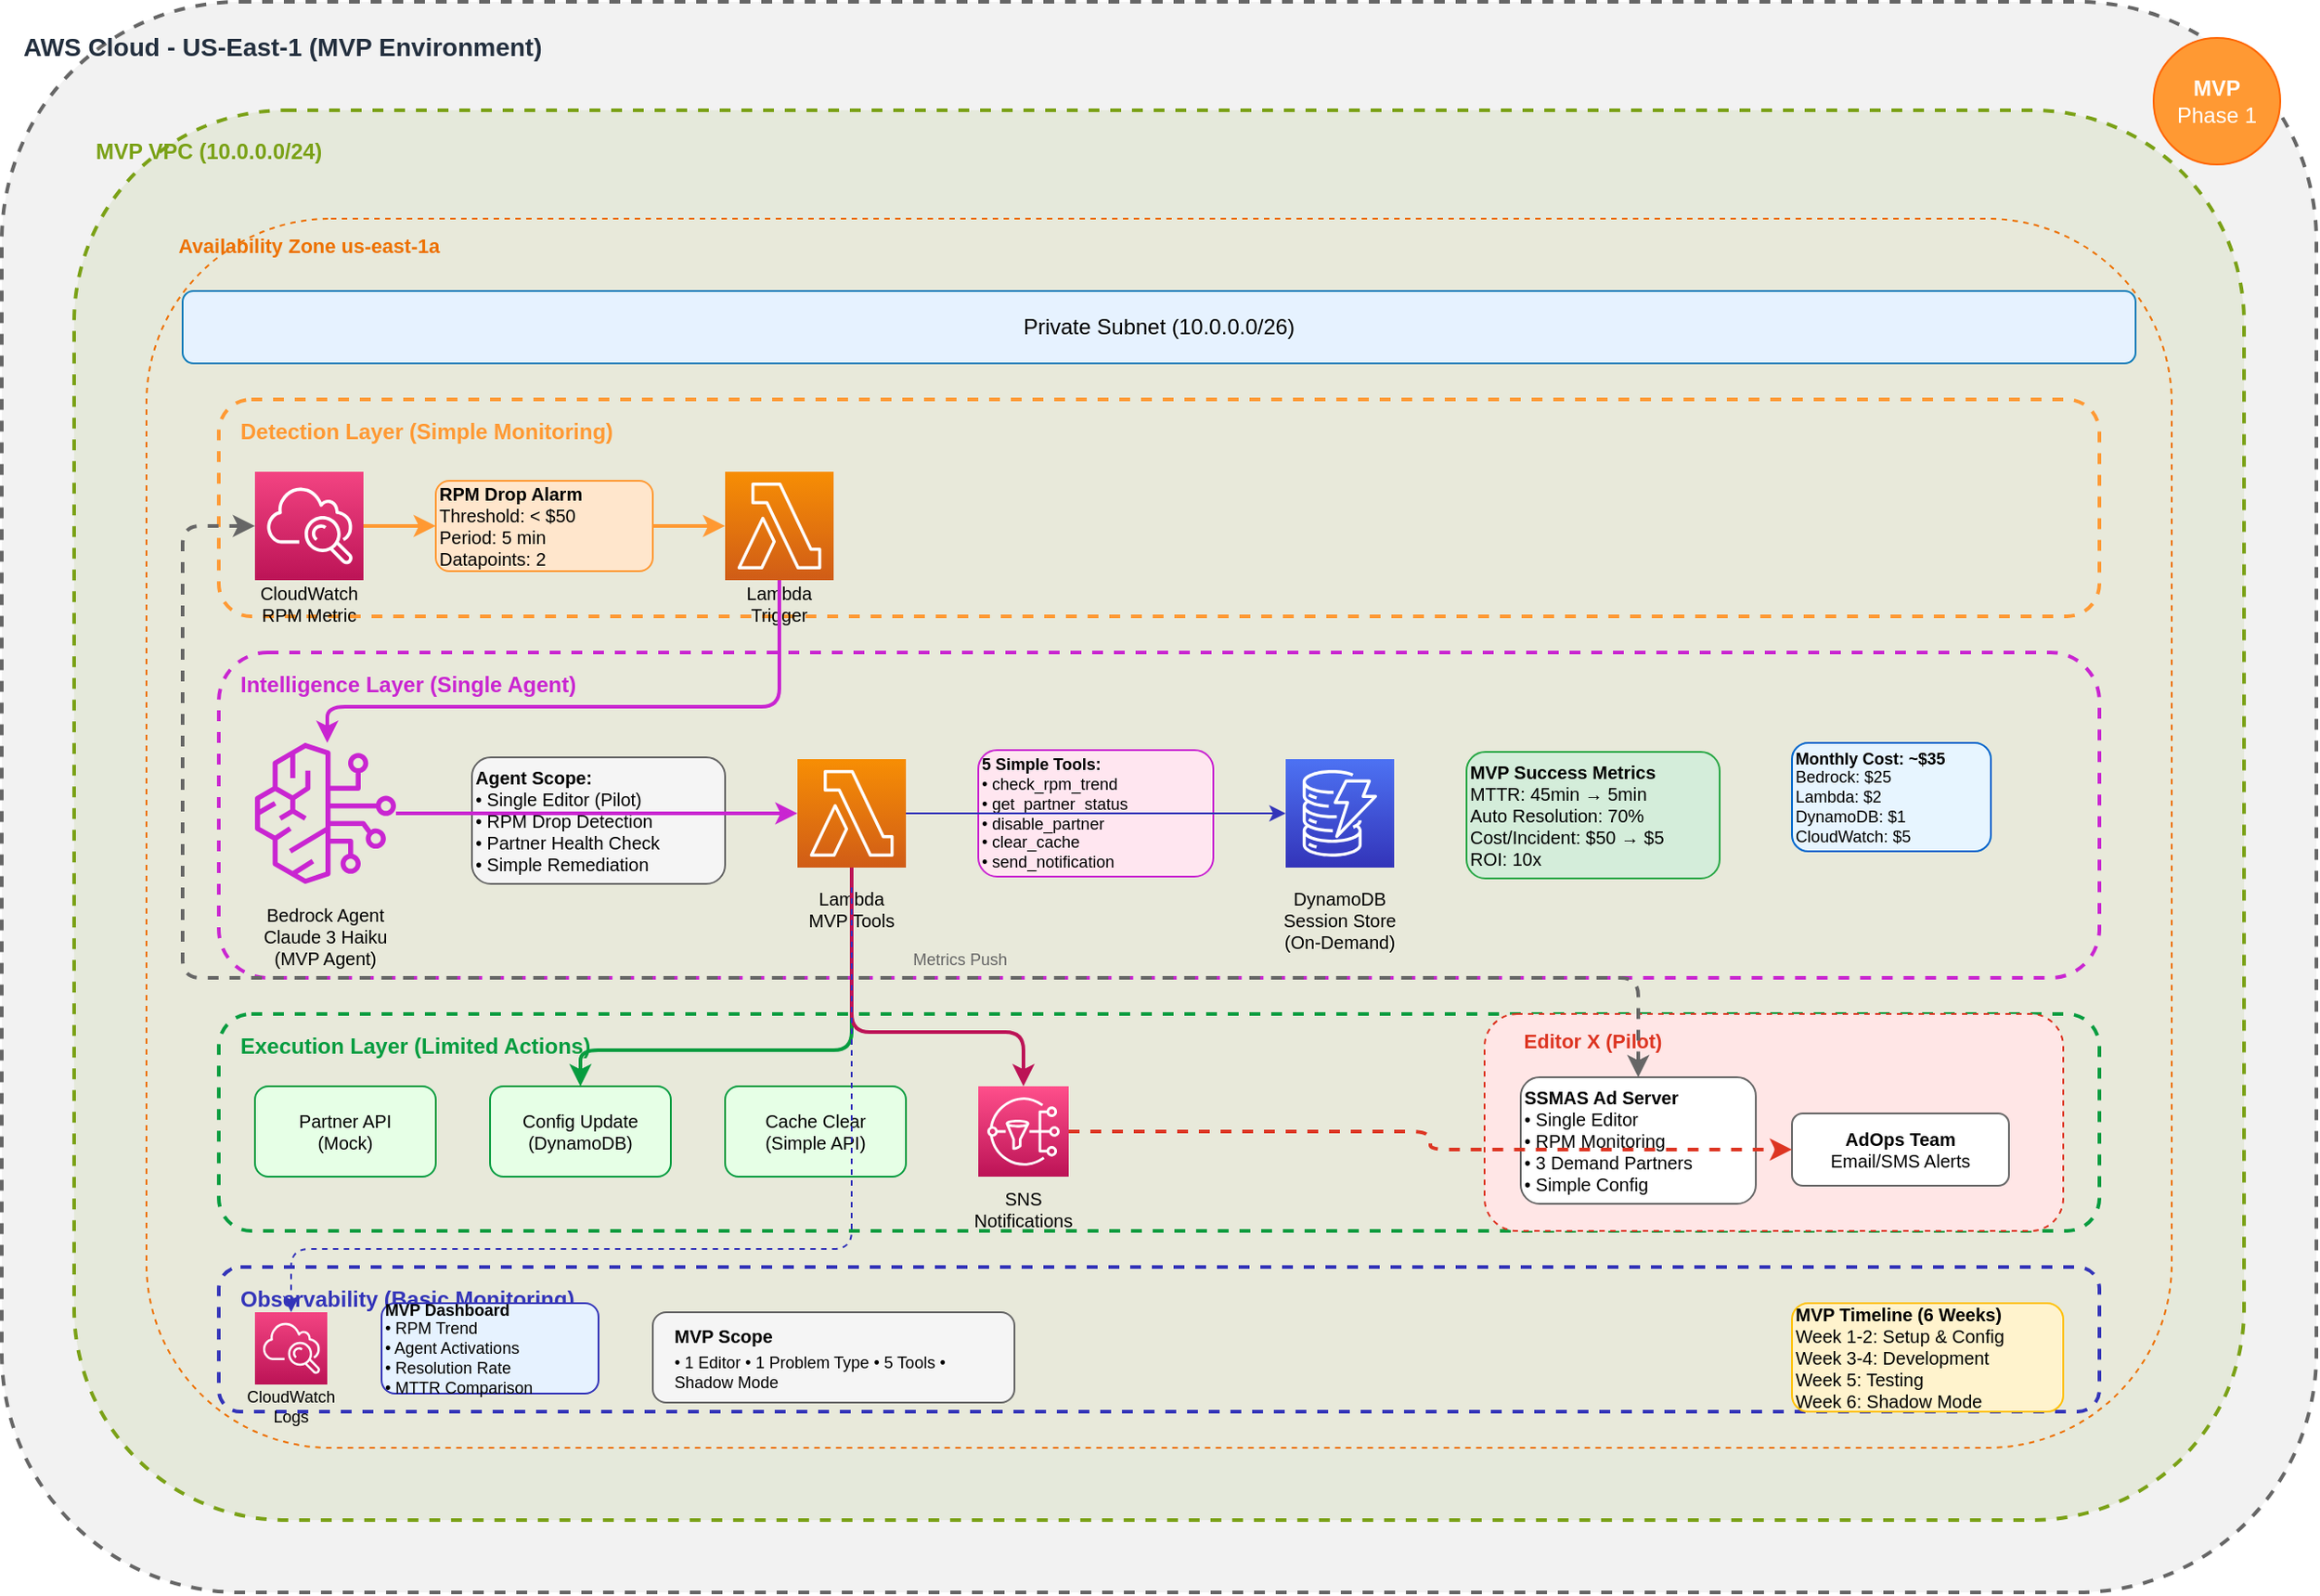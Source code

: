 <?xml version="1.0" encoding="UTF-8"?>
<mxfile version="24.7.16">
  <diagram name="Phase 1 - MVP Architecture" id="phase-1-mvp">
    <mxGraphModel dx="1800" dy="1000" grid="1" gridSize="10" guides="1" tooltips="1" connect="1" arrows="1" fold="1" page="1" pageScale="1" pageWidth="1400" pageHeight="1000" background="#FFFFFF" math="0" shadow="0">
      <root>
        <mxCell id="0" />
        <mxCell id="1" parent="0" />

        <!-- AWS Cloud Background -->
        <mxCell id="aws-cloud" value="" style="rounded=1;whiteSpace=wrap;html=1;fillColor=#F2F2F2;strokeColor=#666666;strokeWidth=2;dashed=1;" vertex="1" parent="1">
          <mxGeometry x="60" y="60" width="1280" height="880" as="geometry" />
        </mxCell>
        <mxCell id="aws-cloud-label" value="&lt;b&gt;AWS Cloud - US-East-1 (MVP Environment)&lt;/b&gt;" style="text;html=1;strokeColor=none;fillColor=none;align=left;verticalAlign=middle;whiteSpace=wrap;rounded=0;fontSize=14;fontColor=#232F3E;" vertex="1" parent="1">
          <mxGeometry x="70" y="70" width="350" height="30" as="geometry" />
        </mxCell>

        <!-- MVP Badge -->
        <mxCell id="mvp-badge" value="&lt;b&gt;MVP&lt;/b&gt;&lt;br&gt;Phase 1" style="ellipse;whiteSpace=wrap;html=1;fillColor=#FF9933;strokeColor=#FF6600;fontColor=#FFFFFF;fontSize=12;" vertex="1" parent="1">
          <mxGeometry x="1250" y="80" width="70" height="70" as="geometry" />
        </mxCell>

        <!-- Single VPC for MVP -->
        <mxCell id="vpc" value="" style="rounded=1;whiteSpace=wrap;html=1;fillColor=#7AA116;fillOpacity=10;strokeColor=#7AA116;strokeWidth=2;dashed=1;" vertex="1" parent="1">
          <mxGeometry x="100" y="120" width="1200" height="780" as="geometry" />
        </mxCell>
        <mxCell id="vpc-label" value="&lt;b&gt;MVP VPC (10.0.0.0/24)&lt;/b&gt;" style="text;html=1;strokeColor=none;fillColor=none;align=left;verticalAlign=middle;whiteSpace=wrap;rounded=0;fontSize=12;fontColor=#7AA116;" vertex="1" parent="1">
          <mxGeometry x="110" y="130" width="180" height="25" as="geometry" />
        </mxCell>

        <!-- Single AZ for MVP -->
        <mxCell id="az" value="" style="rounded=1;whiteSpace=wrap;html=1;fillColor=#FFEBCD;fillOpacity=10;strokeColor=#ED7100;strokeWidth=1;dashed=1;" vertex="1" parent="1">
          <mxGeometry x="140" y="180" width="1120" height="680" as="geometry" />
        </mxCell>
        <mxCell id="az-label" value="&lt;b&gt;Availability Zone us-east-1a&lt;/b&gt;" style="text;html=1;strokeColor=none;fillColor=none;align=center;verticalAlign=middle;whiteSpace=wrap;rounded=0;fontSize=11;fontColor=#ED7100;" vertex="1" parent="1">
          <mxGeometry x="140" y="185" width="180" height="20" as="geometry" />
        </mxCell>

        <!-- Private Subnet -->
        <mxCell id="private-subnet" value="Private Subnet (10.0.0.0/26)" style="rounded=1;whiteSpace=wrap;html=1;fillColor=#E6F2FF;strokeColor=#147EBA;strokeWidth=1;" vertex="1" parent="1">
          <mxGeometry x="160" y="220" width="1080" height="40" as="geometry" />
        </mxCell>

        <!-- Input Layer -->
        <mxCell id="input-layer" value="" style="rounded=1;whiteSpace=wrap;html=1;fillColor=none;strokeColor=#FF9933;strokeWidth=2;dashed=1;" vertex="1" parent="1">
          <mxGeometry x="180" y="280" width="1040" height="120" as="geometry" />
        </mxCell>
        <mxCell id="input-label" value="&lt;b&gt;Detection Layer (Simple Monitoring)&lt;/b&gt;" style="text;html=1;strokeColor=none;fillColor=none;align=left;verticalAlign=middle;whiteSpace=wrap;rounded=0;fontSize=12;fontColor=#FF9933;" vertex="1" parent="1">
          <mxGeometry x="190" y="285" width="250" height="25" as="geometry" />
        </mxCell>

        <!-- CloudWatch Metric -->
        <mxCell id="cloudwatch-metric" value="" style="sketch=0;points=[[0,0,0],[0.25,0,0],[0.5,0,0],[0.75,0,0],[1,0,0],[0,1,0],[0.25,1,0],[0.5,1,0],[0.75,1,0],[1,1,0],[0,0.25,0],[0,0.5,0],[0,0.75,0],[1,0.25,0],[1,0.5,0],[1,0.75,0]];outlineConnect=0;fontColor=#232F3E;gradientColor=#F34482;gradientDirection=north;fillColor=#BC1356;strokeColor=#ffffff;dashed=0;verticalLabelPosition=bottom;verticalAlign=top;align=center;html=1;fontSize=11;fontStyle=0;aspect=fixed;shape=mxgraph.aws4.resourceIcon;resIcon=mxgraph.aws4.cloudwatch;" vertex="1" parent="1">
          <mxGeometry x="200" y="320" width="60" height="60" as="geometry" />
        </mxCell>
        <mxCell id="cloudwatch-metric-label" value="CloudWatch&lt;br&gt;RPM Metric" style="text;html=1;strokeColor=none;fillColor=none;align=center;verticalAlign=top;whiteSpace=wrap;rounded=0;fontSize=10;" vertex="1" parent="1">
          <mxGeometry x="190" y="375" width="80" height="25" as="geometry" />
        </mxCell>

        <!-- CloudWatch Alarm -->
        <mxCell id="alarm-box" value="&lt;b&gt;RPM Drop Alarm&lt;/b&gt;&lt;br&gt;Threshold: &lt; $50&lt;br&gt;Period: 5 min&lt;br&gt;Datapoints: 2" style="rounded=1;whiteSpace=wrap;html=1;fillColor=#FFE6CC;strokeColor=#FF9933;fontSize=10;align=left;" vertex="1" parent="1">
          <mxGeometry x="300" y="325" width="120" height="50" as="geometry" />
        </mxCell>

        <!-- Lambda Trigger -->
        <mxCell id="lambda-trigger" value="" style="sketch=0;points=[[0,0,0],[0.25,0,0],[0.5,0,0],[0.75,0,0],[1,0,0],[0,1,0],[0.25,1,0],[0.5,1,0],[0.75,1,0],[1,1,0],[0,0.25,0],[0,0.5,0],[0,0.75,0],[1,0.25,0],[1,0.5,0],[1,0.75,0]];outlineConnect=0;fontColor=#232F3E;gradientColor=#F78E04;gradientDirection=north;fillColor=#D05C17;strokeColor=#ffffff;dashed=0;verticalLabelPosition=bottom;verticalAlign=top;align=center;html=1;fontSize=11;fontStyle=0;aspect=fixed;shape=mxgraph.aws4.resourceIcon;resIcon=mxgraph.aws4.lambda;" vertex="1" parent="1">
          <mxGeometry x="460" y="320" width="60" height="60" as="geometry" />
        </mxCell>
        <mxCell id="lambda-trigger-label" value="Lambda&lt;br&gt;Trigger" style="text;html=1;strokeColor=none;fillColor=none;align=center;verticalAlign=top;whiteSpace=wrap;rounded=0;fontSize=10;" vertex="1" parent="1">
          <mxGeometry x="450" y="375" width="80" height="25" as="geometry" />
        </mxCell>

        <!-- Intelligence Layer -->
        <mxCell id="intelligence-layer" value="" style="rounded=1;whiteSpace=wrap;html=1;fillColor=none;strokeColor=#C925D1;strokeWidth=2;dashed=1;" vertex="1" parent="1">
          <mxGeometry x="180" y="420" width="1040" height="180" as="geometry" />
        </mxCell>
        <mxCell id="intelligence-label" value="&lt;b&gt;Intelligence Layer (Single Agent)&lt;/b&gt;" style="text;html=1;strokeColor=none;fillColor=none;align=left;verticalAlign=middle;whiteSpace=wrap;rounded=0;fontSize=12;fontColor=#C925D1;" vertex="1" parent="1">
          <mxGeometry x="190" y="425" width="250" height="25" as="geometry" />
        </mxCell>

        <!-- Bedrock Agent MVP -->
        <mxCell id="bedrock-agent" value="" style="sketch=0;outlineConnect=0;fontColor=#232F3E;gradientColor=none;fillColor=#C925D1;strokeColor=none;dashed=0;verticalLabelPosition=bottom;verticalAlign=top;align=center;html=1;fontSize=11;fontStyle=0;aspect=fixed;pointerEvents=1;shape=mxgraph.aws4.bedrock;" vertex="1" parent="1">
          <mxGeometry x="200" y="470" width="78" height="78" as="geometry" />
        </mxCell>
        <mxCell id="bedrock-agent-label" value="Bedrock Agent&lt;br&gt;Claude 3 Haiku&lt;br&gt;(MVP Agent)" style="text;html=1;strokeColor=none;fillColor=none;align=center;verticalAlign=top;whiteSpace=wrap;rounded=0;fontSize=10;" vertex="1" parent="1">
          <mxGeometry x="189" y="553" width="100" height="40" as="geometry" />
        </mxCell>

        <!-- Agent Instructions Box -->
        <mxCell id="agent-instructions" value="&lt;b&gt;Agent Scope:&lt;/b&gt;&lt;br&gt;• Single Editor (Pilot)&lt;br&gt;• RPM Drop Detection&lt;br&gt;• Partner Health Check&lt;br&gt;• Simple Remediation" style="rounded=1;whiteSpace=wrap;html=1;fillColor=#F5F5F5;strokeColor=#666666;fontSize=10;align=left;" vertex="1" parent="1">
          <mxGeometry x="320" y="478" width="140" height="70" as="geometry" />
        </mxCell>

        <!-- Lambda Tools -->
        <mxCell id="lambda-tools" value="" style="sketch=0;points=[[0,0,0],[0.25,0,0],[0.5,0,0],[0.75,0,0],[1,0,0],[0,1,0],[0.25,1,0],[0.5,1,0],[0.75,1,0],[1,1,0],[0,0.25,0],[0,0.5,0],[0,0.75,0],[1,0.25,0],[1,0.5,0],[1,0.75,0]];outlineConnect=0;fontColor=#232F3E;gradientColor=#F78E04;gradientDirection=north;fillColor=#D05C17;strokeColor=#ffffff;dashed=0;verticalLabelPosition=bottom;verticalAlign=top;align=center;html=1;fontSize=11;fontStyle=0;aspect=fixed;shape=mxgraph.aws4.resourceIcon;resIcon=mxgraph.aws4.lambda;" vertex="1" parent="1">
          <mxGeometry x="500" y="479" width="60" height="60" as="geometry" />
        </mxCell>
        <mxCell id="lambda-tools-label" value="Lambda&lt;br&gt;MVP Tools" style="text;html=1;strokeColor=none;fillColor=none;align=center;verticalAlign=top;whiteSpace=wrap;rounded=0;fontSize=10;" vertex="1" parent="1">
          <mxGeometry x="490" y="544" width="80" height="25" as="geometry" />
        </mxCell>

        <!-- Tools List -->
        <mxCell id="tools-list" value="&lt;b&gt;5 Simple Tools:&lt;/b&gt;&lt;br&gt;• check_rpm_trend&lt;br&gt;• get_partner_status&lt;br&gt;• disable_partner&lt;br&gt;• clear_cache&lt;br&gt;• send_notification" style="rounded=1;whiteSpace=wrap;html=1;fillColor=#FFE6F0;strokeColor=#C925D1;fontSize=9;align=left;" vertex="1" parent="1">
          <mxGeometry x="600" y="474" width="130" height="70" as="geometry" />
        </mxCell>

        <!-- DynamoDB Session Store -->
        <mxCell id="dynamodb" value="" style="sketch=0;points=[[0,0,0],[0.25,0,0],[0.5,0,0],[0.75,0,0],[1,0,0],[0,1,0],[0.25,1,0],[0.5,1,0],[0.75,1,0],[1,1,0],[0,0.25,0],[0,0.5,0],[0,0.75,0],[1,0.25,0],[1,0.5,0],[1,0.75,0]];outlineConnect=0;fontColor=#232F3E;gradientColor=#4D72F3;gradientDirection=north;fillColor=#3334B9;strokeColor=#ffffff;dashed=0;verticalLabelPosition=bottom;verticalAlign=top;align=center;html=1;fontSize=11;fontStyle=0;aspect=fixed;shape=mxgraph.aws4.resourceIcon;resIcon=mxgraph.aws4.dynamodb;" vertex="1" parent="1">
          <mxGeometry x="770" y="479" width="60" height="60" as="geometry" />
        </mxCell>
        <mxCell id="dynamodb-label" value="DynamoDB&lt;br&gt;Session Store&lt;br&gt;(On-Demand)" style="text;html=1;strokeColor=none;fillColor=none;align=center;verticalAlign=top;whiteSpace=wrap;rounded=0;fontSize=10;" vertex="1" parent="1">
          <mxGeometry x="760" y="544" width="80" height="35" as="geometry" />
        </mxCell>

        <!-- Execution Layer -->
        <mxCell id="execution-layer" value="" style="rounded=1;whiteSpace=wrap;html=1;fillColor=none;strokeColor=#069C3F;strokeWidth=2;dashed=1;" vertex="1" parent="1">
          <mxGeometry x="180" y="620" width="1040" height="120" as="geometry" />
        </mxCell>
        <mxCell id="execution-label" value="&lt;b&gt;Execution Layer (Limited Actions)&lt;/b&gt;" style="text;html=1;strokeColor=none;fillColor=none;align=left;verticalAlign=middle;whiteSpace=wrap;rounded=0;fontSize=12;fontColor=#069C3F;" vertex="1" parent="1">
          <mxGeometry x="190" y="625" width="250" height="25" as="geometry" />
        </mxCell>

        <!-- Partner API Mock -->
        <mxCell id="partner-api" value="Partner API&lt;br&gt;(Mock)" style="rounded=1;whiteSpace=wrap;html=1;fillColor=#E6FFE6;strokeColor=#069C3F;fontSize=10;" vertex="1" parent="1">
          <mxGeometry x="200" y="660" width="100" height="50" as="geometry" />
        </mxCell>

        <!-- Config Update -->
        <mxCell id="config-update" value="Config Update&lt;br&gt;(DynamoDB)" style="rounded=1;whiteSpace=wrap;html=1;fillColor=#E6FFE6;strokeColor=#069C3F;fontSize=10;" vertex="1" parent="1">
          <mxGeometry x="330" y="660" width="100" height="50" as="geometry" />
        </mxCell>

        <!-- Cache Clear -->
        <mxCell id="cache-clear" value="Cache Clear&lt;br&gt;(Simple API)" style="rounded=1;whiteSpace=wrap;html=1;fillColor=#E6FFE6;strokeColor=#069C3F;fontSize=10;" vertex="1" parent="1">
          <mxGeometry x="460" y="660" width="100" height="50" as="geometry" />
        </mxCell>

        <!-- SNS Notification -->
        <mxCell id="sns" value="" style="sketch=0;points=[[0,0,0],[0.25,0,0],[0.5,0,0],[0.75,0,0],[1,0,0],[0,1,0],[0.25,1,0],[0.5,1,0],[0.75,1,0],[1,1,0],[0,0.25,0],[0,0.5,0],[0,0.75,0],[1,0.25,0],[1,0.5,0],[1,0.75,0]];outlineConnect=0;fontColor=#232F3E;gradientColor=#FF4F8B;gradientDirection=north;fillColor=#BC1356;strokeColor=#ffffff;dashed=0;verticalLabelPosition=bottom;verticalAlign=top;align=center;html=1;fontSize=11;fontStyle=0;aspect=fixed;shape=mxgraph.aws4.resourceIcon;resIcon=mxgraph.aws4.sns;" vertex="1" parent="1">
          <mxGeometry x="600" y="660" width="50" height="50" as="geometry" />
        </mxCell>
        <mxCell id="sns-label" value="SNS&lt;br&gt;Notifications" style="text;html=1;strokeColor=none;fillColor=none;align=center;verticalAlign=top;whiteSpace=wrap;rounded=0;fontSize=10;" vertex="1" parent="1">
          <mxGeometry x="590" y="710" width="70" height="25" as="geometry" />
        </mxCell>

        <!-- Observability Layer -->
        <mxCell id="observability-layer" value="" style="rounded=1;whiteSpace=wrap;html=1;fillColor=none;strokeColor=#3334B9;strokeWidth=2;dashed=1;" vertex="1" parent="1">
          <mxGeometry x="180" y="760" width="1040" height="80" as="geometry" />
        </mxCell>
        <mxCell id="observability-label" value="&lt;b&gt;Observability (Basic Monitoring)&lt;/b&gt;" style="text;html=1;strokeColor=none;fillColor=none;align=left;verticalAlign=middle;whiteSpace=wrap;rounded=0;fontSize=12;fontColor=#3334B9;" vertex="1" parent="1">
          <mxGeometry x="190" y="765" width="250" height="25" as="geometry" />
        </mxCell>

        <!-- CloudWatch Logs -->
        <mxCell id="cloudwatch-logs" value="" style="sketch=0;points=[[0,0,0],[0.25,0,0],[0.5,0,0],[0.75,0,0],[1,0,0],[0,1,0],[0.25,1,0],[0.5,1,0],[0.75,1,0],[1,1,0],[0,0.25,0],[0,0.5,0],[0,0.75,0],[1,0.25,0],[1,0.5,0],[1,0.75,0]];outlineConnect=0;fontColor=#232F3E;gradientColor=#F34482;gradientDirection=north;fillColor=#BC1356;strokeColor=#ffffff;dashed=0;verticalLabelPosition=bottom;verticalAlign=top;align=center;html=1;fontSize=11;fontStyle=0;aspect=fixed;shape=mxgraph.aws4.resourceIcon;resIcon=mxgraph.aws4.cloudwatch;" vertex="1" parent="1">
          <mxGeometry x="200" y="785" width="40" height="40" as="geometry" />
        </mxCell>
        <mxCell id="cloudwatch-logs-label" value="CloudWatch&lt;br&gt;Logs" style="text;html=1;strokeColor=none;fillColor=none;align=center;verticalAlign=top;whiteSpace=wrap;rounded=0;fontSize=9;" vertex="1" parent="1">
          <mxGeometry x="190" y="820" width="60" height="20" as="geometry" />
        </mxCell>

        <!-- Dashboard Widget -->
        <mxCell id="dashboard" value="&lt;b&gt;MVP Dashboard&lt;/b&gt;&lt;br&gt;• RPM Trend&lt;br&gt;• Agent Activations&lt;br&gt;• Resolution Rate&lt;br&gt;• MTTR Comparison" style="rounded=1;whiteSpace=wrap;html=1;fillColor=#E6F2FF;strokeColor=#3334B9;fontSize=9;align=left;" vertex="1" parent="1">
          <mxGeometry x="270" y="780" width="120" height="50" as="geometry" />
        </mxCell>

        <!-- Success Metrics Box -->
        <mxCell id="metrics-box" value="&lt;b&gt;MVP Success Metrics&lt;/b&gt;&lt;br&gt;MTTR: 45min → 5min&lt;br&gt;Auto Resolution: 70%&lt;br&gt;Cost/Incident: $50 → $5&lt;br&gt;ROI: 10x" style="rounded=1;whiteSpace=wrap;html=1;fillColor=#D4EDDA;strokeColor=#28A745;fontSize=10;align=left;fontStyle=0;" vertex="1" parent="1">
          <mxGeometry x="870" y="475" width="140" height="70" as="geometry" />
        </mxCell>

        <!-- External Editor -->
        <mxCell id="external-editor" value="" style="rounded=1;whiteSpace=wrap;html=1;fillColor=#FFE6E6;strokeColor=#DD3522;strokeWidth=1;dashed=1;" vertex="1" parent="1">
          <mxGeometry x="880" y="620" width="320" height="120" as="geometry" />
        </mxCell>
        <mxCell id="external-label" value="&lt;b&gt;Editor X (Pilot)&lt;/b&gt;" style="text;html=1;strokeColor=none;fillColor=none;align=center;verticalAlign=middle;whiteSpace=wrap;rounded=0;fontSize=11;fontColor=#DD3522;" vertex="1" parent="1">
          <mxGeometry x="880" y="625" width="120" height="20" as="geometry" />
        </mxCell>

        <mxCell id="editor-components" value="&lt;b&gt;SSMAS Ad Server&lt;/b&gt;&lt;br&gt;• Single Editor&lt;br&gt;• RPM Monitoring&lt;br&gt;• 3 Demand Partners&lt;br&gt;• Simple Config" style="rounded=1;whiteSpace=wrap;html=1;fillColor=#FFFFFF;strokeColor=#666666;fontSize=10;align=left;" vertex="1" parent="1">
          <mxGeometry x="900" y="655" width="130" height="70" as="geometry" />
        </mxCell>

        <mxCell id="team-notification" value="&lt;b&gt;AdOps Team&lt;/b&gt;&lt;br&gt;Email/SMS Alerts" style="rounded=1;whiteSpace=wrap;html=1;fillColor=#FFFFFF;strokeColor=#666666;fontSize=10;" vertex="1" parent="1">
          <mxGeometry x="1050" y="675" width="120" height="40" as="geometry" />
        </mxCell>

        <!-- Data Flow Arrows -->
        <!-- Metric to Alarm -->
        <mxCell id="flow-1" style="edgeStyle=orthogonalEdgeStyle;rounded=1;orthogonalLoop=1;jettySize=auto;html=1;strokeColor=#FF9933;strokeWidth=2;startArrow=none;endArrow=classic;" edge="1" parent="1" source="cloudwatch-metric" target="alarm-box">
          <mxGeometry relative="1" as="geometry" />
        </mxCell>

        <!-- Alarm to Lambda -->
        <mxCell id="flow-2" style="edgeStyle=orthogonalEdgeStyle;rounded=1;orthogonalLoop=1;jettySize=auto;html=1;strokeColor=#FF9933;strokeWidth=2;startArrow=none;endArrow=classic;" edge="1" parent="1" source="alarm-box" target="lambda-trigger">
          <mxGeometry relative="1" as="geometry" />
        </mxCell>

        <!-- Lambda to Bedrock -->
        <mxCell id="flow-3" style="edgeStyle=orthogonalEdgeStyle;rounded=1;orthogonalLoop=1;jettySize=auto;html=1;strokeColor=#C925D1;strokeWidth=2;startArrow=none;endArrow=classic;" edge="1" parent="1" source="lambda-trigger" target="bedrock-agent">
          <mxGeometry relative="1" as="geometry">
            <Array as="points">
              <mxPoint x="490" y="450" />
              <mxPoint x="240" y="450" />
            </Array>
          </mxGeometry>
        </mxCell>

        <!-- Bedrock to Tools -->
        <mxCell id="flow-4" style="edgeStyle=orthogonalEdgeStyle;rounded=1;orthogonalLoop=1;jettySize=auto;html=1;strokeColor=#C925D1;strokeWidth=2;startArrow=none;endArrow=classic;endFill=1;" edge="1" parent="1" source="bedrock-agent" target="lambda-tools">
          <mxGeometry relative="1" as="geometry" />
        </mxCell>

        <!-- Tools to DynamoDB -->
        <mxCell id="flow-5" style="edgeStyle=orthogonalEdgeStyle;rounded=1;orthogonalLoop=1;jettySize=auto;html=1;strokeColor=#3334B9;strokeWidth=1;startArrow=none;endArrow=classic;" edge="1" parent="1" source="lambda-tools" target="dynamodb">
          <mxGeometry relative="1" as="geometry" />
        </mxCell>

        <!-- Tools to Actions -->
        <mxCell id="flow-6" style="edgeStyle=orthogonalEdgeStyle;rounded=1;orthogonalLoop=1;jettySize=auto;html=1;strokeColor=#069C3F;strokeWidth=2;startArrow=none;endArrow=classic;" edge="1" parent="1" source="lambda-tools" target="config-update">
          <mxGeometry relative="1" as="geometry">
            <Array as="points">
              <mxPoint x="530" y="640" />
              <mxPoint x="380" y="640" />
            </Array>
          </mxGeometry>
        </mxCell>

        <!-- Tools to SNS -->
        <mxCell id="flow-7" style="edgeStyle=orthogonalEdgeStyle;rounded=1;orthogonalLoop=1;jettySize=auto;html=1;strokeColor=#BC1356;strokeWidth=2;startArrow=none;endArrow=classic;" edge="1" parent="1" source="lambda-tools" target="sns">
          <mxGeometry relative="1" as="geometry">
            <Array as="points">
              <mxPoint x="530" y="630" />
              <mxPoint x="625" y="630" />
            </Array>
          </mxGeometry>
        </mxCell>

        <!-- SNS to Team -->
        <mxCell id="flow-8" style="edgeStyle=orthogonalEdgeStyle;rounded=1;orthogonalLoop=1;jettySize=auto;html=1;strokeColor=#DD3522;strokeWidth=2;startArrow=none;endArrow=classic;dashed=1;" edge="1" parent="1" source="sns" target="team-notification">
          <mxGeometry relative="1" as="geometry" />
        </mxCell>

        <!-- External Data Flow -->
        <mxCell id="external-flow" style="edgeStyle=orthogonalEdgeStyle;rounded=1;orthogonalLoop=1;jettySize=auto;html=1;strokeColor=#666666;strokeWidth=2;startArrow=classic;endArrow=classic;dashed=1;" edge="1" parent="1" source="editor-components" target="cloudwatch-metric">
          <mxGeometry relative="1" as="geometry">
            <Array as="points">
              <mxPoint x="965" y="600" />
              <mxPoint x="160" y="600" />
              <mxPoint x="160" y="350" />
            </Array>
          </mxGeometry>
        </mxCell>
        <mxCell id="external-flow-label" value="Metrics Push" style="text;html=1;strokeColor=none;fillColor=none;align=center;verticalAlign=middle;whiteSpace=wrap;rounded=0;fontSize=9;fontColor=#666666;" vertex="1" parent="1">
          <mxGeometry x="550" y="580" width="80" height="20" as="geometry" />
        </mxCell>

        <!-- To Observability -->
        <mxCell id="to-observability" style="edgeStyle=orthogonalEdgeStyle;rounded=1;orthogonalLoop=1;jettySize=auto;html=1;strokeColor=#3334B9;strokeWidth=1;startArrow=none;endArrow=classic;dashed=1;" edge="1" parent="1">
          <mxGeometry relative="1" as="geometry">
            <mxPoint x="530" y="550" as="sourcePoint" />
            <mxPoint x="220" y="785" as="targetPoint" />
            <Array as="points">
              <mxPoint x="530" y="750" />
              <mxPoint x="220" y="750" />
            </Array>
          </mxGeometry>
        </mxCell>

        <!-- MVP Timeline -->
        <mxCell id="timeline-box" value="&lt;b&gt;MVP Timeline (6 Weeks)&lt;/b&gt;&lt;br&gt;Week 1-2: Setup &amp; Config&lt;br&gt;Week 3-4: Development&lt;br&gt;Week 5: Testing&lt;br&gt;Week 6: Shadow Mode" style="rounded=1;whiteSpace=wrap;html=1;fillColor=#FFF3CD;strokeColor=#FFC107;fontSize=10;align=left;" vertex="1" parent="1">
          <mxGeometry x="1050" y="780" width="150" height="60" as="geometry" />
        </mxCell>

        <!-- Cost Box -->
        <mxCell id="cost-box" value="&lt;b&gt;Monthly Cost: ~$35&lt;/b&gt;&lt;br&gt;Bedrock: $25&lt;br&gt;Lambda: $2&lt;br&gt;DynamoDB: $1&lt;br&gt;CloudWatch: $5" style="rounded=1;whiteSpace=wrap;html=1;fillColor=#E7F5FF;strokeColor=#0066CC;fontSize=9;align=left;" vertex="1" parent="1">
          <mxGeometry x="1050" y="470" width="110" height="60" as="geometry" />
        </mxCell>

        <!-- Legend -->
        <mxCell id="legend-box" value="" style="rounded=1;whiteSpace=wrap;html=1;fillColor=#F5F5F5;strokeColor=#666666;" vertex="1" parent="1">
          <mxGeometry x="420" y="785" width="200" height="50" as="geometry" />
        </mxCell>
        <mxCell id="legend-title" value="&lt;b&gt;MVP Scope&lt;/b&gt;" style="text;html=1;strokeColor=none;fillColor=none;align=left;verticalAlign=middle;whiteSpace=wrap;rounded=0;fontSize=10;" vertex="1" parent="1">
          <mxGeometry x="430" y="790" width="80" height="15" as="geometry" />
        </mxCell>

        <mxCell id="legend-1" value="• 1 Editor • 1 Problem Type • 5 Tools • Shadow Mode" style="text;html=1;strokeColor=none;fillColor=none;align=left;verticalAlign=middle;whiteSpace=wrap;rounded=0;fontSize=9;" vertex="1" parent="1">
          <mxGeometry x="430" y="808" width="180" height="20" as="geometry" />
        </mxCell>

      </root>
    </mxGraphModel>
  </diagram>
</mxfile>